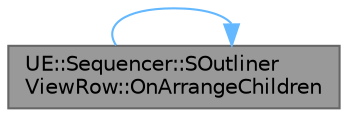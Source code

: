 digraph "UE::Sequencer::SOutlinerViewRow::OnArrangeChildren"
{
 // INTERACTIVE_SVG=YES
 // LATEX_PDF_SIZE
  bgcolor="transparent";
  edge [fontname=Helvetica,fontsize=10,labelfontname=Helvetica,labelfontsize=10];
  node [fontname=Helvetica,fontsize=10,shape=box,height=0.2,width=0.4];
  rankdir="RL";
  Node1 [id="Node000001",label="UE::Sequencer::SOutliner\lViewRow::OnArrangeChildren",height=0.2,width=0.4,color="gray40", fillcolor="grey60", style="filled", fontcolor="black",tooltip="Compute the Geometry of all the children and add populate the ArrangedChildren list with their values..."];
  Node1 -> Node1 [id="edge1_Node000001_Node000001",dir="back",color="steelblue1",style="solid",tooltip=" "];
}
